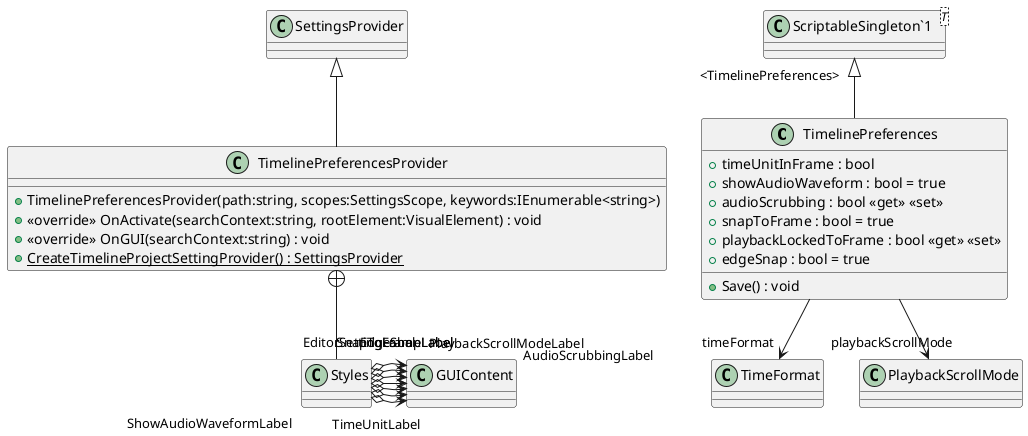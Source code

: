 @startuml
class TimelinePreferences {
    + timeUnitInFrame : bool
    + showAudioWaveform : bool = true
    + audioScrubbing : bool <<get>> <<set>>
    + snapToFrame : bool = true
    + playbackLockedToFrame : bool <<get>> <<set>>
    + edgeSnap : bool = true
    + Save() : void
}
class TimelinePreferencesProvider {
    + TimelinePreferencesProvider(path:string, scopes:SettingsScope, keywords:IEnumerable<string>)
    + <<override>> OnActivate(searchContext:string, rootElement:VisualElement) : void
    + <<override>> OnGUI(searchContext:string) : void
    + {static} CreateTimelineProjectSettingProvider() : SettingsProvider
}
class "ScriptableSingleton`1"<T> {
}
class Styles {
}
"ScriptableSingleton`1" "<TimelinePreferences>" <|-- TimelinePreferences
TimelinePreferences --> "timeFormat" TimeFormat
TimelinePreferences --> "playbackScrollMode" PlaybackScrollMode
SettingsProvider <|-- TimelinePreferencesProvider
TimelinePreferencesProvider +-- Styles
Styles o-> "TimeUnitLabel" GUIContent
Styles o-> "ShowAudioWaveformLabel" GUIContent
Styles o-> "AudioScrubbingLabel" GUIContent
Styles o-> "SnapToFrameLabel" GUIContent
Styles o-> "EdgeSnapLabel" GUIContent
Styles o-> "PlaybackScrollModeLabel" GUIContent
Styles o-> "EditorSettingLabel" GUIContent
@enduml
